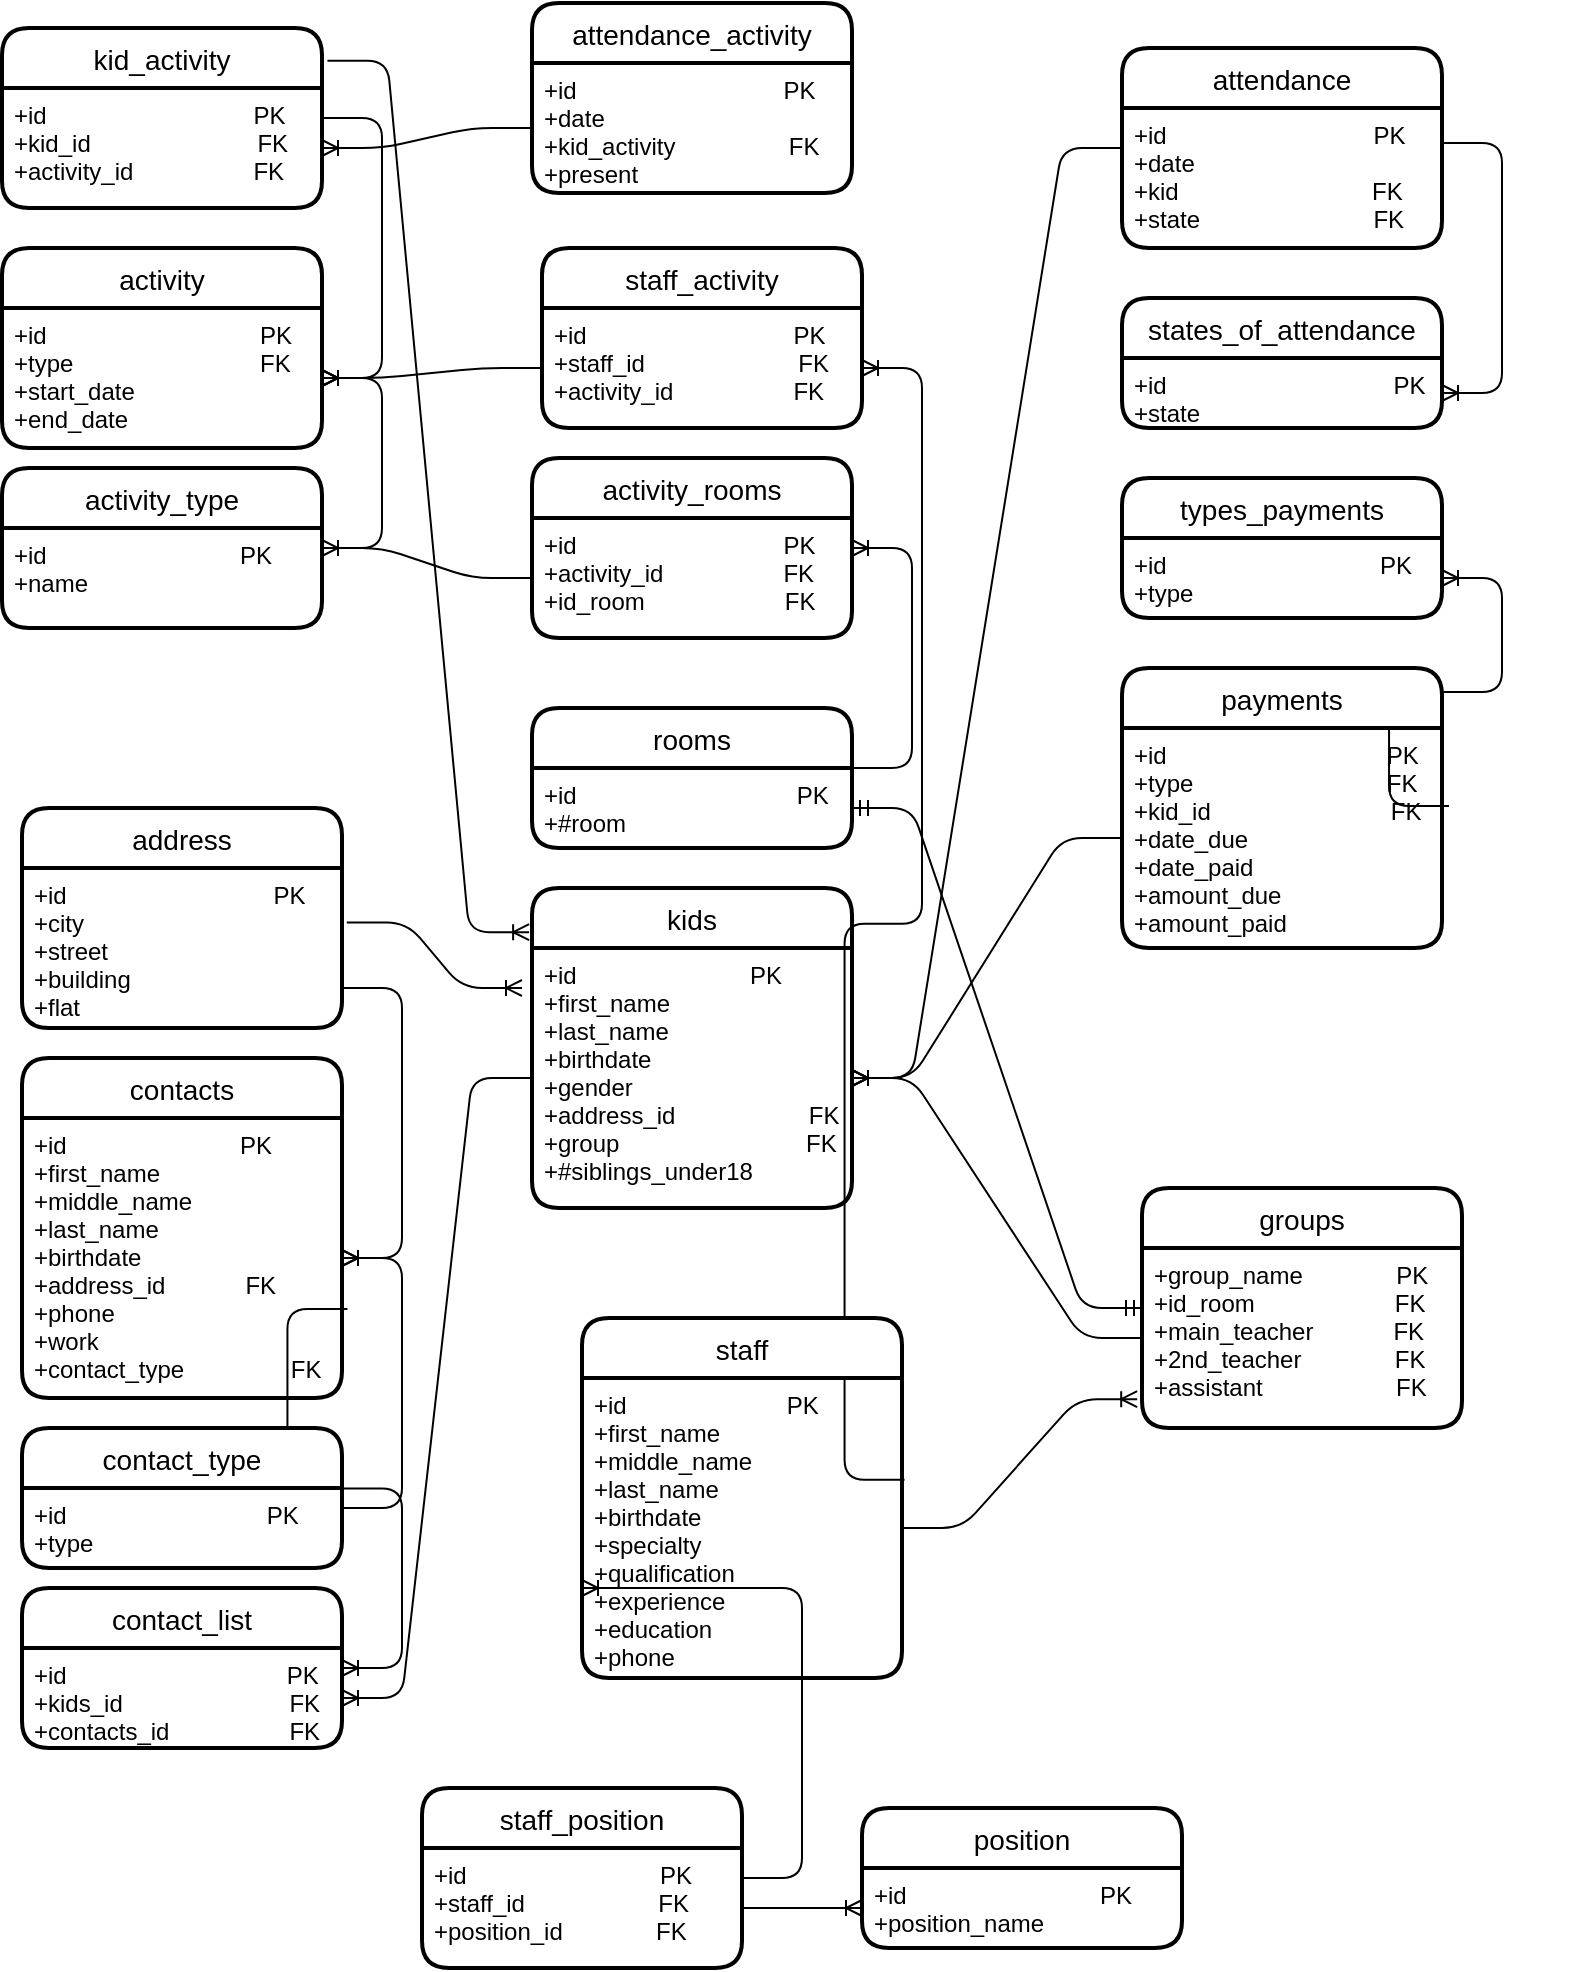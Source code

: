 <mxfile version="13.6.6" type="github">
  <diagram id="R2lEEEUBdFMjLlhIrx00" name="Page-1">
    <mxGraphModel dx="1038" dy="3868" grid="1" gridSize="10" guides="1" tooltips="1" connect="1" arrows="1" fold="1" page="1" pageScale="1" pageWidth="850" pageHeight="1100" math="0" shadow="0" extFonts="Permanent Marker^https://fonts.googleapis.com/css?family=Permanent+Marker">
      <root>
        <mxCell id="0" />
        <mxCell id="1" parent="0" />
        <mxCell id="jtmZs7vrfvo6yjPVw2VY-1" value="kids" style="swimlane;childLayout=stackLayout;horizontal=1;startSize=30;horizontalStack=0;rounded=1;fontSize=14;fontStyle=0;strokeWidth=2;resizeParent=0;resizeLast=1;shadow=0;dashed=0;align=center;" parent="1" vertex="1">
          <mxGeometry x="345" y="-1820" width="160" height="160" as="geometry" />
        </mxCell>
        <mxCell id="jtmZs7vrfvo6yjPVw2VY-2" value="+id                          PK&#xa;+first_name&#xa;+last_name&#xa;+birthdate&#xa;+gender&#xa;+address_id                    FK&#xa;+group                            FK&#xa;+#siblings_under18" style="align=left;strokeColor=none;fillColor=none;spacingLeft=4;fontSize=12;verticalAlign=top;resizable=0;rotatable=0;part=1;" parent="jtmZs7vrfvo6yjPVw2VY-1" vertex="1">
          <mxGeometry y="30" width="160" height="130" as="geometry" />
        </mxCell>
        <mxCell id="JxFD-TdY9gkGIwwa138k-11" value="" style="edgeStyle=entityRelationEdgeStyle;fontSize=12;html=1;endArrow=ERoneToMany;" parent="1" source="jtmZs7vrfvo6yjPVw2VY-2" target="JxFD-TdY9gkGIwwa138k-9" edge="1">
          <mxGeometry width="100" height="100" relative="1" as="geometry">
            <mxPoint x="370" y="-1550" as="sourcePoint" />
            <mxPoint x="470" y="-1650" as="targetPoint" />
          </mxGeometry>
        </mxCell>
        <mxCell id="JxFD-TdY9gkGIwwa138k-33" value="" style="edgeStyle=entityRelationEdgeStyle;fontSize=12;html=1;endArrow=ERoneToMany;entryX=0;entryY=0.75;entryDx=0;entryDy=0;" parent="1" source="JxFD-TdY9gkGIwwa138k-31" target="jtmZs7vrfvo6yjPVw2VY-30" edge="1">
          <mxGeometry width="100" height="100" relative="1" as="geometry">
            <mxPoint x="330" y="-1160" as="sourcePoint" />
            <mxPoint x="170" y="-1240" as="targetPoint" />
          </mxGeometry>
        </mxCell>
        <mxCell id="JxFD-TdY9gkGIwwa138k-42" value="" style="edgeStyle=entityRelationEdgeStyle;fontSize=12;html=1;endArrow=ERoneToMany;exitX=1.015;exitY=0.34;exitDx=0;exitDy=0;exitPerimeter=0;" parent="1" source="JxFD-TdY9gkGIwwa138k-41" edge="1">
          <mxGeometry width="100" height="100" relative="1" as="geometry">
            <mxPoint x="370" y="-1750" as="sourcePoint" />
            <mxPoint x="340" y="-1770" as="targetPoint" />
          </mxGeometry>
        </mxCell>
        <mxCell id="JxFD-TdY9gkGIwwa138k-43" value="" style="edgeStyle=entityRelationEdgeStyle;fontSize=12;html=1;endArrow=ERoneToMany;exitX=1;exitY=0.75;exitDx=0;exitDy=0;" parent="1" source="JxFD-TdY9gkGIwwa138k-41" target="jtmZs7vrfvo6yjPVw2VY-58" edge="1">
          <mxGeometry width="100" height="100" relative="1" as="geometry">
            <mxPoint x="370" y="-1750" as="sourcePoint" />
            <mxPoint x="470" y="-1850" as="targetPoint" />
          </mxGeometry>
        </mxCell>
        <mxCell id="JxFD-TdY9gkGIwwa138k-45" value="" style="edgeStyle=entityRelationEdgeStyle;fontSize=12;html=1;endArrow=ERoneToMany;exitX=1;exitY=0.5;exitDx=0;exitDy=0;" parent="1" source="JxFD-TdY9gkGIwwa138k-32" target="54aEL65558y0Twl9wDXi-23" edge="1">
          <mxGeometry width="100" height="100" relative="1" as="geometry">
            <mxPoint x="370" y="-1350" as="sourcePoint" />
            <mxPoint x="470" y="-1450" as="targetPoint" />
          </mxGeometry>
        </mxCell>
        <mxCell id="JxFD-TdY9gkGIwwa138k-49" value="" style="edgeStyle=entityRelationEdgeStyle;fontSize=12;html=1;endArrow=ERoneToMany;exitX=1.017;exitY=0.682;exitDx=0;exitDy=0;exitPerimeter=0;" parent="1" source="jtmZs7vrfvo6yjPVw2VY-58" target="JxFD-TdY9gkGIwwa138k-8" edge="1">
          <mxGeometry width="100" height="100" relative="1" as="geometry">
            <mxPoint x="370" y="-1550" as="sourcePoint" />
            <mxPoint x="470" y="-1650" as="targetPoint" />
          </mxGeometry>
        </mxCell>
        <mxCell id="jtmZs7vrfvo6yjPVw2VY-45" value="activity_type" style="swimlane;childLayout=stackLayout;horizontal=1;startSize=30;horizontalStack=0;rounded=1;fontSize=14;fontStyle=0;strokeWidth=2;resizeParent=0;resizeLast=1;shadow=0;dashed=0;align=center;" parent="1" vertex="1">
          <mxGeometry x="80" y="-2030" width="160" height="80" as="geometry" />
        </mxCell>
        <mxCell id="jtmZs7vrfvo6yjPVw2VY-46" value="+id                             PK&#xa;+name                       &#xa;" style="align=left;strokeColor=none;fillColor=none;spacingLeft=4;fontSize=12;verticalAlign=top;resizable=0;rotatable=0;part=1;" parent="jtmZs7vrfvo6yjPVw2VY-45" vertex="1">
          <mxGeometry y="30" width="160" height="50" as="geometry" />
        </mxCell>
        <mxCell id="JxFD-TdY9gkGIwwa138k-51" value="activity" style="swimlane;childLayout=stackLayout;horizontal=1;startSize=30;horizontalStack=0;rounded=1;fontSize=14;fontStyle=0;strokeWidth=2;resizeParent=0;resizeLast=1;shadow=0;dashed=0;align=center;" parent="1" vertex="1">
          <mxGeometry x="80" y="-2140" width="160" height="100" as="geometry" />
        </mxCell>
        <mxCell id="JxFD-TdY9gkGIwwa138k-52" value="+id                                PK&#xa;+type                            FK&#xa;+start_date&#xa;+end_date" style="align=left;strokeColor=none;fillColor=none;spacingLeft=4;fontSize=12;verticalAlign=top;resizable=0;rotatable=0;part=1;" parent="JxFD-TdY9gkGIwwa138k-51" vertex="1">
          <mxGeometry y="30" width="160" height="70" as="geometry" />
        </mxCell>
        <mxCell id="jtmZs7vrfvo6yjPVw2VY-50" value="rooms" style="swimlane;childLayout=stackLayout;horizontal=1;startSize=30;horizontalStack=0;rounded=1;fontSize=14;fontStyle=0;strokeWidth=2;resizeParent=0;resizeLast=1;shadow=0;dashed=0;align=center;" parent="1" vertex="1">
          <mxGeometry x="345" y="-1910" width="160" height="70" as="geometry" />
        </mxCell>
        <mxCell id="jtmZs7vrfvo6yjPVw2VY-51" value="+id                                 PK&#xa;+#room                           " style="align=left;strokeColor=none;fillColor=none;spacingLeft=4;fontSize=12;verticalAlign=top;resizable=0;rotatable=0;part=1;" parent="jtmZs7vrfvo6yjPVw2VY-50" vertex="1">
          <mxGeometry y="30" width="160" height="40" as="geometry" />
        </mxCell>
        <mxCell id="JxFD-TdY9gkGIwwa138k-59" value="" style="edgeStyle=entityRelationEdgeStyle;fontSize=12;html=1;endArrow=ERoneToMany;" parent="1" target="JxFD-TdY9gkGIwwa138k-52" edge="1">
          <mxGeometry width="100" height="100" relative="1" as="geometry">
            <mxPoint x="240" y="-1990" as="sourcePoint" />
            <mxPoint x="340" y="-2090" as="targetPoint" />
          </mxGeometry>
        </mxCell>
        <mxCell id="JxFD-TdY9gkGIwwa138k-64" value="" style="edgeStyle=entityRelationEdgeStyle;fontSize=12;html=1;endArrow=ERoneToMany;" parent="1" source="JxFD-TdY9gkGIwwa138k-55" target="jtmZs7vrfvo6yjPVw2VY-45" edge="1">
          <mxGeometry width="100" height="100" relative="1" as="geometry">
            <mxPoint x="370" y="-1850" as="sourcePoint" />
            <mxPoint x="250" y="-1960" as="targetPoint" />
          </mxGeometry>
        </mxCell>
        <mxCell id="JxFD-TdY9gkGIwwa138k-66" value="" style="edgeStyle=entityRelationEdgeStyle;fontSize=12;html=1;endArrow=ERoneToMany;exitX=1;exitY=0.25;exitDx=0;exitDy=0;" parent="1" source="54aEL65558y0Twl9wDXi-33" target="JxFD-TdY9gkGIwwa138k-52" edge="1">
          <mxGeometry width="100" height="100" relative="1" as="geometry">
            <mxPoint x="370" y="-1950" as="sourcePoint" />
            <mxPoint x="470" y="-2050" as="targetPoint" />
          </mxGeometry>
        </mxCell>
        <mxCell id="JxFD-TdY9gkGIwwa138k-67" value="" style="edgeStyle=entityRelationEdgeStyle;fontSize=12;html=1;endArrow=ERoneToMany;exitX=1.017;exitY=0.182;exitDx=0;exitDy=0;exitPerimeter=0;entryX=-0.009;entryY=0.138;entryDx=0;entryDy=0;entryPerimeter=0;" parent="1" source="54aEL65558y0Twl9wDXi-32" target="jtmZs7vrfvo6yjPVw2VY-1" edge="1">
          <mxGeometry width="100" height="100" relative="1" as="geometry">
            <mxPoint x="370" y="-1950" as="sourcePoint" />
            <mxPoint x="470" y="-2050" as="targetPoint" />
          </mxGeometry>
        </mxCell>
        <mxCell id="JxFD-TdY9gkGIwwa138k-69" value="" style="edgeStyle=entityRelationEdgeStyle;fontSize=12;html=1;endArrow=ERoneToMany;" parent="1" source="54aEL65558y0Twl9wDXi-8" target="54aEL65558y0Twl9wDXi-33" edge="1">
          <mxGeometry width="100" height="100" relative="1" as="geometry">
            <mxPoint x="345" y="-2210" as="sourcePoint" />
            <mxPoint x="470" y="-2050" as="targetPoint" />
          </mxGeometry>
        </mxCell>
        <mxCell id="JxFD-TdY9gkGIwwa138k-74" value="" style="edgeStyle=entityRelationEdgeStyle;fontSize=12;html=1;endArrow=ERoneToMany;exitX=1;exitY=0.25;exitDx=0;exitDy=0;" parent="1" source="jtmZs7vrfvo6yjPVw2VY-54" target="JxFD-TdY9gkGIwwa138k-73" edge="1">
          <mxGeometry width="100" height="100" relative="1" as="geometry">
            <mxPoint x="770" y="-1820" as="sourcePoint" />
            <mxPoint x="470" y="-1850" as="targetPoint" />
          </mxGeometry>
        </mxCell>
        <mxCell id="JxFD-TdY9gkGIwwa138k-75" value="" style="edgeStyle=entityRelationEdgeStyle;fontSize=12;html=1;endArrow=ERoneToMany;" parent="1" source="jtmZs7vrfvo6yjPVw2VY-53" target="jtmZs7vrfvo6yjPVw2VY-2" edge="1">
          <mxGeometry width="100" height="100" relative="1" as="geometry">
            <mxPoint x="370" y="-1750" as="sourcePoint" />
            <mxPoint x="470" y="-1850" as="targetPoint" />
          </mxGeometry>
        </mxCell>
        <mxCell id="JxFD-TdY9gkGIwwa138k-81" value="" style="edgeStyle=entityRelationEdgeStyle;fontSize=12;html=1;endArrow=ERoneToMany;exitX=1.022;exitY=0.355;exitDx=0;exitDy=0;exitPerimeter=0;" parent="1" target="JxFD-TdY9gkGIwwa138k-78" edge="1" source="JxFD-TdY9gkGIwwa138k-80">
          <mxGeometry width="100" height="100" relative="1" as="geometry">
            <mxPoint x="760" y="-1510" as="sourcePoint" />
            <mxPoint x="860" y="-1610" as="targetPoint" />
          </mxGeometry>
        </mxCell>
        <mxCell id="JxFD-TdY9gkGIwwa138k-82" value="" style="edgeStyle=entityRelationEdgeStyle;fontSize=12;html=1;endArrow=ERoneToMany;" parent="1" source="JxFD-TdY9gkGIwwa138k-80" target="jtmZs7vrfvo6yjPVw2VY-2" edge="1">
          <mxGeometry width="100" height="100" relative="1" as="geometry">
            <mxPoint x="370" y="-1450" as="sourcePoint" />
            <mxPoint x="470" y="-1550" as="targetPoint" />
          </mxGeometry>
        </mxCell>
        <mxCell id="JxFD-TdY9gkGIwwa138k-86" value="" style="edgeStyle=entityRelationEdgeStyle;fontSize=12;html=1;endArrow=ERoneToMany;" parent="1" source="JxFD-TdY9gkGIwwa138k-85" target="JxFD-TdY9gkGIwwa138k-52" edge="1">
          <mxGeometry width="100" height="100" relative="1" as="geometry">
            <mxPoint x="370" y="-2050" as="sourcePoint" />
            <mxPoint x="470" y="-2150" as="targetPoint" />
          </mxGeometry>
        </mxCell>
        <mxCell id="a6zBsbCCdDBjVFxoHWX7-2" value="" style="edgeStyle=entityRelationEdgeStyle;fontSize=12;html=1;endArrow=ERoneToMany;exitX=1;exitY=0.25;exitDx=0;exitDy=0;" edge="1" parent="1" source="JxFD-TdY9gkGIwwa138k-47" target="jtmZs7vrfvo6yjPVw2VY-58">
          <mxGeometry width="100" height="100" relative="1" as="geometry">
            <mxPoint x="70" y="-1560" as="sourcePoint" />
            <mxPoint x="470" y="-1630" as="targetPoint" />
          </mxGeometry>
        </mxCell>
        <mxCell id="a6zBsbCCdDBjVFxoHWX7-3" value="" style="edgeStyle=entityRelationEdgeStyle;fontSize=12;html=1;endArrow=ERoneToMany;" edge="1" parent="1" source="JxFD-TdY9gkGIwwa138k-13" target="jtmZs7vrfvo6yjPVw2VY-2">
          <mxGeometry width="100" height="100" relative="1" as="geometry">
            <mxPoint x="360" y="-1730" as="sourcePoint" />
            <mxPoint x="460" y="-1830" as="targetPoint" />
          </mxGeometry>
        </mxCell>
        <mxCell id="JxFD-TdY9gkGIwwa138k-54" value="activity_rooms" style="swimlane;childLayout=stackLayout;horizontal=1;startSize=30;horizontalStack=0;rounded=1;fontSize=14;fontStyle=0;strokeWidth=2;resizeParent=0;resizeLast=1;shadow=0;dashed=0;align=center;" parent="1" vertex="1">
          <mxGeometry x="345" y="-2035" width="160" height="90" as="geometry" />
        </mxCell>
        <mxCell id="JxFD-TdY9gkGIwwa138k-55" value="+id                               PK&#xa;+activity_id                  FK&#xa;+id_room                     FK                       &#xa;" style="align=left;strokeColor=none;fillColor=none;spacingLeft=4;fontSize=12;verticalAlign=top;resizable=0;rotatable=0;part=1;" parent="JxFD-TdY9gkGIwwa138k-54" vertex="1">
          <mxGeometry y="30" width="160" height="60" as="geometry" />
        </mxCell>
        <mxCell id="54aEL65558y0Twl9wDXi-7" value="attendance_activity" style="swimlane;childLayout=stackLayout;horizontal=1;startSize=30;horizontalStack=0;rounded=1;fontSize=14;fontStyle=0;strokeWidth=2;resizeParent=0;resizeLast=1;shadow=0;dashed=0;align=center;" parent="1" vertex="1">
          <mxGeometry x="345" y="-2262.5" width="160" height="95" as="geometry" />
        </mxCell>
        <mxCell id="54aEL65558y0Twl9wDXi-8" value="+id                               PK&#xa;+date&#xa;+kid_activity                 FK&#xa;+present" style="align=left;strokeColor=none;fillColor=none;spacingLeft=4;fontSize=12;verticalAlign=top;resizable=0;rotatable=0;part=1;" parent="54aEL65558y0Twl9wDXi-7" vertex="1">
          <mxGeometry y="30" width="160" height="65" as="geometry" />
        </mxCell>
        <mxCell id="JxFD-TdY9gkGIwwa138k-8" value="contact_list" style="swimlane;childLayout=stackLayout;horizontal=1;startSize=30;horizontalStack=0;rounded=1;fontSize=14;fontStyle=0;strokeWidth=2;resizeParent=0;resizeLast=1;shadow=0;dashed=0;align=center;" parent="1" vertex="1">
          <mxGeometry x="90" y="-1470" width="160" height="80" as="geometry" />
        </mxCell>
        <mxCell id="JxFD-TdY9gkGIwwa138k-9" value="+id                                 PK&#xa;+kids_id                         FK&#xa;+contacts_id                  FK&#xa;" style="align=left;strokeColor=none;fillColor=none;spacingLeft=4;fontSize=12;verticalAlign=top;resizable=0;rotatable=0;part=1;" parent="JxFD-TdY9gkGIwwa138k-8" vertex="1">
          <mxGeometry y="30" width="160" height="50" as="geometry" />
        </mxCell>
        <mxCell id="JxFD-TdY9gkGIwwa138k-46" value="contact_type" style="swimlane;childLayout=stackLayout;horizontal=1;startSize=30;horizontalStack=0;rounded=1;fontSize=14;fontStyle=0;strokeWidth=2;resizeParent=0;resizeLast=1;shadow=0;dashed=0;align=center;" parent="1" vertex="1">
          <mxGeometry x="90" y="-1550" width="160" height="70" as="geometry" />
        </mxCell>
        <mxCell id="JxFD-TdY9gkGIwwa138k-47" value="+id                              PK&#xa;+type" style="align=left;strokeColor=none;fillColor=none;spacingLeft=4;fontSize=12;verticalAlign=top;resizable=0;rotatable=0;part=1;" parent="JxFD-TdY9gkGIwwa138k-46" vertex="1">
          <mxGeometry y="30" width="160" height="40" as="geometry" />
        </mxCell>
        <mxCell id="jtmZs7vrfvo6yjPVw2VY-57" value="contacts" style="swimlane;childLayout=stackLayout;horizontal=1;startSize=30;horizontalStack=0;rounded=1;fontSize=14;fontStyle=0;strokeWidth=2;resizeParent=0;resizeLast=1;shadow=0;dashed=0;align=center;" parent="1" vertex="1">
          <mxGeometry x="90" y="-1735" width="160" height="170" as="geometry" />
        </mxCell>
        <mxCell id="jtmZs7vrfvo6yjPVw2VY-58" value="+id                          PK&#xa;+first_name&#xa;+middle_name&#xa;+last_name&#xa;+birthdate&#xa;+address_id            FK&#xa;+phone&#xa;+work                     &#xa;+contact_type                FK &#xa;" style="align=left;strokeColor=none;fillColor=none;spacingLeft=4;fontSize=12;verticalAlign=top;resizable=0;rotatable=0;part=1;" parent="jtmZs7vrfvo6yjPVw2VY-57" vertex="1">
          <mxGeometry y="30" width="160" height="140" as="geometry" />
        </mxCell>
        <mxCell id="JxFD-TdY9gkGIwwa138k-40" value="address" style="swimlane;childLayout=stackLayout;horizontal=1;startSize=30;horizontalStack=0;rounded=1;fontSize=14;fontStyle=0;strokeWidth=2;resizeParent=0;resizeLast=1;shadow=0;dashed=0;align=center;" parent="1" vertex="1">
          <mxGeometry x="90" y="-1860" width="160" height="110" as="geometry" />
        </mxCell>
        <mxCell id="JxFD-TdY9gkGIwwa138k-41" value="+id                               PK&#xa;+city&#xa;+street&#xa;+building&#xa;+flat" style="align=left;strokeColor=none;fillColor=none;spacingLeft=4;fontSize=12;verticalAlign=top;resizable=0;rotatable=0;part=1;" parent="JxFD-TdY9gkGIwwa138k-40" vertex="1">
          <mxGeometry y="30" width="160" height="80" as="geometry" />
        </mxCell>
        <mxCell id="54aEL65558y0Twl9wDXi-32" value="kid_activity" style="swimlane;childLayout=stackLayout;horizontal=1;startSize=30;horizontalStack=0;rounded=1;fontSize=14;fontStyle=0;strokeWidth=2;resizeParent=0;resizeLast=1;shadow=0;dashed=0;align=center;" parent="1" vertex="1">
          <mxGeometry x="80" y="-2250" width="160" height="90" as="geometry" />
        </mxCell>
        <mxCell id="54aEL65558y0Twl9wDXi-33" value="+id                               PK&#xa;+kid_id                         FK&#xa;+activity_id                  FK" style="align=left;strokeColor=none;fillColor=none;spacingLeft=4;fontSize=12;verticalAlign=top;resizable=0;rotatable=0;part=1;" parent="54aEL65558y0Twl9wDXi-32" vertex="1">
          <mxGeometry y="30" width="160" height="60" as="geometry" />
        </mxCell>
        <mxCell id="a6zBsbCCdDBjVFxoHWX7-8" value="" style="edgeStyle=entityRelationEdgeStyle;fontSize=12;html=1;endArrow=ERmandOne;startArrow=ERmandOne;" edge="1" parent="1" source="JxFD-TdY9gkGIwwa138k-12" target="jtmZs7vrfvo6yjPVw2VY-51">
          <mxGeometry width="100" height="100" relative="1" as="geometry">
            <mxPoint x="600" y="-1570" as="sourcePoint" />
            <mxPoint x="510" y="-1890" as="targetPoint" />
          </mxGeometry>
        </mxCell>
        <mxCell id="JxFD-TdY9gkGIwwa138k-61" value="" style="edgeStyle=entityRelationEdgeStyle;fontSize=12;html=1;endArrow=ERoneToMany;exitX=1;exitY=0;exitDx=0;exitDy=0;" parent="1" source="jtmZs7vrfvo6yjPVw2VY-51" edge="1" target="JxFD-TdY9gkGIwwa138k-54">
          <mxGeometry width="100" height="100" relative="1" as="geometry">
            <mxPoint x="340" y="-1950" as="sourcePoint" />
            <mxPoint x="340" y="-1870" as="targetPoint" />
          </mxGeometry>
        </mxCell>
        <mxCell id="a6zBsbCCdDBjVFxoHWX7-11" value="" style="edgeStyle=entityRelationEdgeStyle;fontSize=12;html=1;endArrow=ERoneToMany;exitX=1;exitY=0.5;exitDx=0;exitDy=0;entryX=-0.015;entryY=0.84;entryDx=0;entryDy=0;entryPerimeter=0;" edge="1" parent="1" source="jtmZs7vrfvo6yjPVw2VY-31" target="JxFD-TdY9gkGIwwa138k-13">
          <mxGeometry width="100" height="100" relative="1" as="geometry">
            <mxPoint x="510" y="-1370" as="sourcePoint" />
            <mxPoint x="460" y="-1650" as="targetPoint" />
          </mxGeometry>
        </mxCell>
        <mxCell id="jtmZs7vrfvo6yjPVw2VY-53" value="attendance" style="swimlane;childLayout=stackLayout;horizontal=1;startSize=30;horizontalStack=0;rounded=1;fontSize=14;fontStyle=0;strokeWidth=2;resizeParent=0;resizeLast=1;shadow=0;dashed=0;align=center;" parent="1" vertex="1">
          <mxGeometry x="640" y="-2240" width="160" height="100" as="geometry" />
        </mxCell>
        <mxCell id="jtmZs7vrfvo6yjPVw2VY-54" value="+id                               PK&#xa;+date&#xa;+kid                             FK&#xa;+state                          FK&#xa;" style="align=left;strokeColor=none;fillColor=none;spacingLeft=4;fontSize=12;verticalAlign=top;resizable=0;rotatable=0;part=1;" parent="jtmZs7vrfvo6yjPVw2VY-53" vertex="1">
          <mxGeometry y="30" width="160" height="70" as="geometry" />
        </mxCell>
        <mxCell id="JxFD-TdY9gkGIwwa138k-72" value="states_of_attendance" style="swimlane;childLayout=stackLayout;horizontal=1;startSize=30;horizontalStack=0;rounded=1;fontSize=14;fontStyle=0;strokeWidth=2;resizeParent=0;resizeLast=1;shadow=0;dashed=0;align=center;" parent="1" vertex="1">
          <mxGeometry x="640" y="-2115" width="160" height="65" as="geometry" />
        </mxCell>
        <mxCell id="JxFD-TdY9gkGIwwa138k-73" value="+id                                  PK&#xa;+state" style="align=left;strokeColor=none;fillColor=none;spacingLeft=4;fontSize=12;verticalAlign=top;resizable=0;rotatable=0;part=1;" parent="JxFD-TdY9gkGIwwa138k-72" vertex="1">
          <mxGeometry y="30" width="160" height="35" as="geometry" />
        </mxCell>
        <mxCell id="JxFD-TdY9gkGIwwa138k-77" value="types_payments" style="swimlane;childLayout=stackLayout;horizontal=1;startSize=30;horizontalStack=0;rounded=1;fontSize=14;fontStyle=0;strokeWidth=2;resizeParent=0;resizeLast=1;shadow=0;dashed=0;align=center;" parent="1" vertex="1">
          <mxGeometry x="640" y="-2025" width="160" height="70" as="geometry" />
        </mxCell>
        <mxCell id="JxFD-TdY9gkGIwwa138k-78" value="+id                                PK&#xa;+type                            " style="align=left;strokeColor=none;fillColor=none;spacingLeft=4;fontSize=12;verticalAlign=top;resizable=0;rotatable=0;part=1;" parent="JxFD-TdY9gkGIwwa138k-77" vertex="1">
          <mxGeometry y="30" width="160" height="40" as="geometry" />
        </mxCell>
        <mxCell id="JxFD-TdY9gkGIwwa138k-79" value="payments" style="swimlane;childLayout=stackLayout;horizontal=1;startSize=30;horizontalStack=0;rounded=1;fontSize=14;fontStyle=0;strokeWidth=2;resizeParent=0;resizeLast=1;shadow=0;dashed=0;align=center;" parent="1" vertex="1">
          <mxGeometry x="640" y="-1930" width="160" height="140" as="geometry" />
        </mxCell>
        <mxCell id="JxFD-TdY9gkGIwwa138k-80" value="+id                                 PK&#xa;+type                             FK&#xa;+kid_id                           FK&#xa;+date_due&#xa;+date_paid&#xa;+amount_due&#xa;+amount_paid" style="align=left;strokeColor=none;fillColor=none;spacingLeft=4;fontSize=12;verticalAlign=top;resizable=0;rotatable=0;part=1;" parent="JxFD-TdY9gkGIwwa138k-79" vertex="1">
          <mxGeometry y="30" width="160" height="110" as="geometry" />
        </mxCell>
        <mxCell id="JxFD-TdY9gkGIwwa138k-84" value="staff_activity" style="swimlane;childLayout=stackLayout;horizontal=1;startSize=30;horizontalStack=0;rounded=1;fontSize=14;fontStyle=0;strokeWidth=2;resizeParent=0;resizeLast=1;shadow=0;dashed=0;align=center;" parent="1" vertex="1">
          <mxGeometry x="350" y="-2140" width="160" height="90" as="geometry" />
        </mxCell>
        <mxCell id="JxFD-TdY9gkGIwwa138k-85" value="+id                               PK&#xa;+staff_id                       FK&#xa;+activity_id                  FK" style="align=left;strokeColor=none;fillColor=none;spacingLeft=4;fontSize=12;verticalAlign=top;resizable=0;rotatable=0;part=1;" parent="JxFD-TdY9gkGIwwa138k-84" vertex="1">
          <mxGeometry y="30" width="160" height="60" as="geometry" />
        </mxCell>
        <mxCell id="JxFD-TdY9gkGIwwa138k-31" value="staff_position" style="swimlane;childLayout=stackLayout;horizontal=1;startSize=30;horizontalStack=0;rounded=1;fontSize=14;fontStyle=0;strokeWidth=2;resizeParent=0;resizeLast=1;shadow=0;dashed=0;align=center;" parent="1" vertex="1">
          <mxGeometry x="290" y="-1370" width="160" height="90" as="geometry" />
        </mxCell>
        <mxCell id="JxFD-TdY9gkGIwwa138k-32" value="+id                             PK&#xa;+staff_id                    FK&#xa;+position_id              FK" style="align=left;strokeColor=none;fillColor=none;spacingLeft=4;fontSize=12;verticalAlign=top;resizable=0;rotatable=0;part=1;" parent="JxFD-TdY9gkGIwwa138k-31" vertex="1">
          <mxGeometry y="30" width="160" height="60" as="geometry" />
        </mxCell>
        <mxCell id="54aEL65558y0Twl9wDXi-22" value="position" style="swimlane;childLayout=stackLayout;horizontal=1;startSize=30;horizontalStack=0;rounded=1;fontSize=14;fontStyle=0;strokeWidth=2;resizeParent=0;resizeLast=1;shadow=0;dashed=0;align=center;" parent="1" vertex="1">
          <mxGeometry x="510" y="-1360" width="160" height="70" as="geometry" />
        </mxCell>
        <mxCell id="54aEL65558y0Twl9wDXi-23" value="+id                             PK&#xa;+position_name&#xa;" style="align=left;strokeColor=none;fillColor=none;spacingLeft=4;fontSize=12;verticalAlign=top;resizable=0;rotatable=0;part=1;" parent="54aEL65558y0Twl9wDXi-22" vertex="1">
          <mxGeometry y="30" width="160" height="40" as="geometry" />
        </mxCell>
        <mxCell id="a6zBsbCCdDBjVFxoHWX7-10" value="" style="edgeStyle=entityRelationEdgeStyle;fontSize=12;html=1;endArrow=ERoneToMany;exitX=1.008;exitY=0.339;exitDx=0;exitDy=0;exitPerimeter=0;" edge="1" parent="1" source="jtmZs7vrfvo6yjPVw2VY-31" target="JxFD-TdY9gkGIwwa138k-85">
          <mxGeometry width="100" height="100" relative="1" as="geometry">
            <mxPoint x="530" y="-1530" as="sourcePoint" />
            <mxPoint x="645" y="-1860" as="targetPoint" />
          </mxGeometry>
        </mxCell>
        <mxCell id="jtmZs7vrfvo6yjPVw2VY-30" value="staff" style="swimlane;childLayout=stackLayout;horizontal=1;startSize=30;horizontalStack=0;rounded=1;fontSize=14;fontStyle=0;strokeWidth=2;resizeParent=0;resizeLast=1;shadow=0;dashed=0;align=center;" parent="1" vertex="1">
          <mxGeometry x="370" y="-1605" width="160" height="180" as="geometry" />
        </mxCell>
        <mxCell id="jtmZs7vrfvo6yjPVw2VY-31" value="+id                        PK&#xa;+first_name&#xa;+middle_name&#xa;+last_name&#xa;+birthdate&#xa;+specialty&#xa;+qualification&#xa;+experience&#xa;+education&#xa;+phone" style="align=left;strokeColor=none;fillColor=none;spacingLeft=4;fontSize=12;verticalAlign=top;resizable=0;rotatable=0;part=1;" parent="jtmZs7vrfvo6yjPVw2VY-30" vertex="1">
          <mxGeometry y="30" width="160" height="150" as="geometry" />
        </mxCell>
        <mxCell id="JxFD-TdY9gkGIwwa138k-12" value="groups" style="swimlane;childLayout=stackLayout;horizontal=1;startSize=30;horizontalStack=0;rounded=1;fontSize=14;fontStyle=0;strokeWidth=2;resizeParent=0;resizeLast=1;shadow=0;dashed=0;align=center;" parent="1" vertex="1">
          <mxGeometry x="650" y="-1670" width="160" height="120" as="geometry" />
        </mxCell>
        <mxCell id="JxFD-TdY9gkGIwwa138k-13" value="+group_name              PK         &#xa;+id_room                     FK                       &#xa;+main_teacher            FK&#xa;+2nd_teacher              FK&#xa;+assistant                    FK" style="align=left;strokeColor=none;fillColor=none;spacingLeft=4;fontSize=12;verticalAlign=top;resizable=0;rotatable=0;part=1;" parent="JxFD-TdY9gkGIwwa138k-12" vertex="1">
          <mxGeometry y="30" width="160" height="90" as="geometry" />
        </mxCell>
      </root>
    </mxGraphModel>
  </diagram>
</mxfile>
